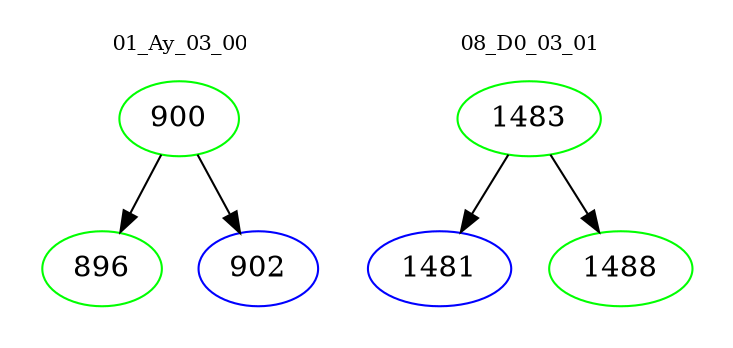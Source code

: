 digraph{
subgraph cluster_0 {
color = white
label = "01_Ay_03_00";
fontsize=10;
T0_900 [label="900", color="green"]
T0_900 -> T0_896 [color="black"]
T0_896 [label="896", color="green"]
T0_900 -> T0_902 [color="black"]
T0_902 [label="902", color="blue"]
}
subgraph cluster_1 {
color = white
label = "08_D0_03_01";
fontsize=10;
T1_1483 [label="1483", color="green"]
T1_1483 -> T1_1481 [color="black"]
T1_1481 [label="1481", color="blue"]
T1_1483 -> T1_1488 [color="black"]
T1_1488 [label="1488", color="green"]
}
}
